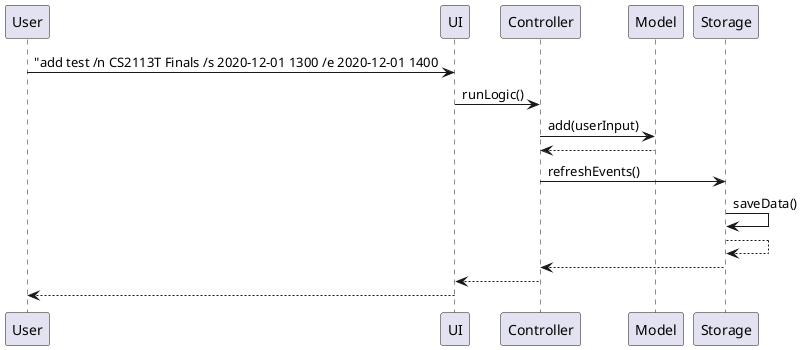 @startuml
User -> UI: "add test /n CS2113T Finals /s 2020-12-01 1300 /e 2020-12-01 1400
UI -> Controller: runLogic()
Controller -> Model: add(userInput)
Model --> Controller
Controller -> Storage: refreshEvents()
Storage -> Storage: saveData()
Storage --> Storage
Storage --> Controller
Controller --> UI
UI --> User
@enduml
